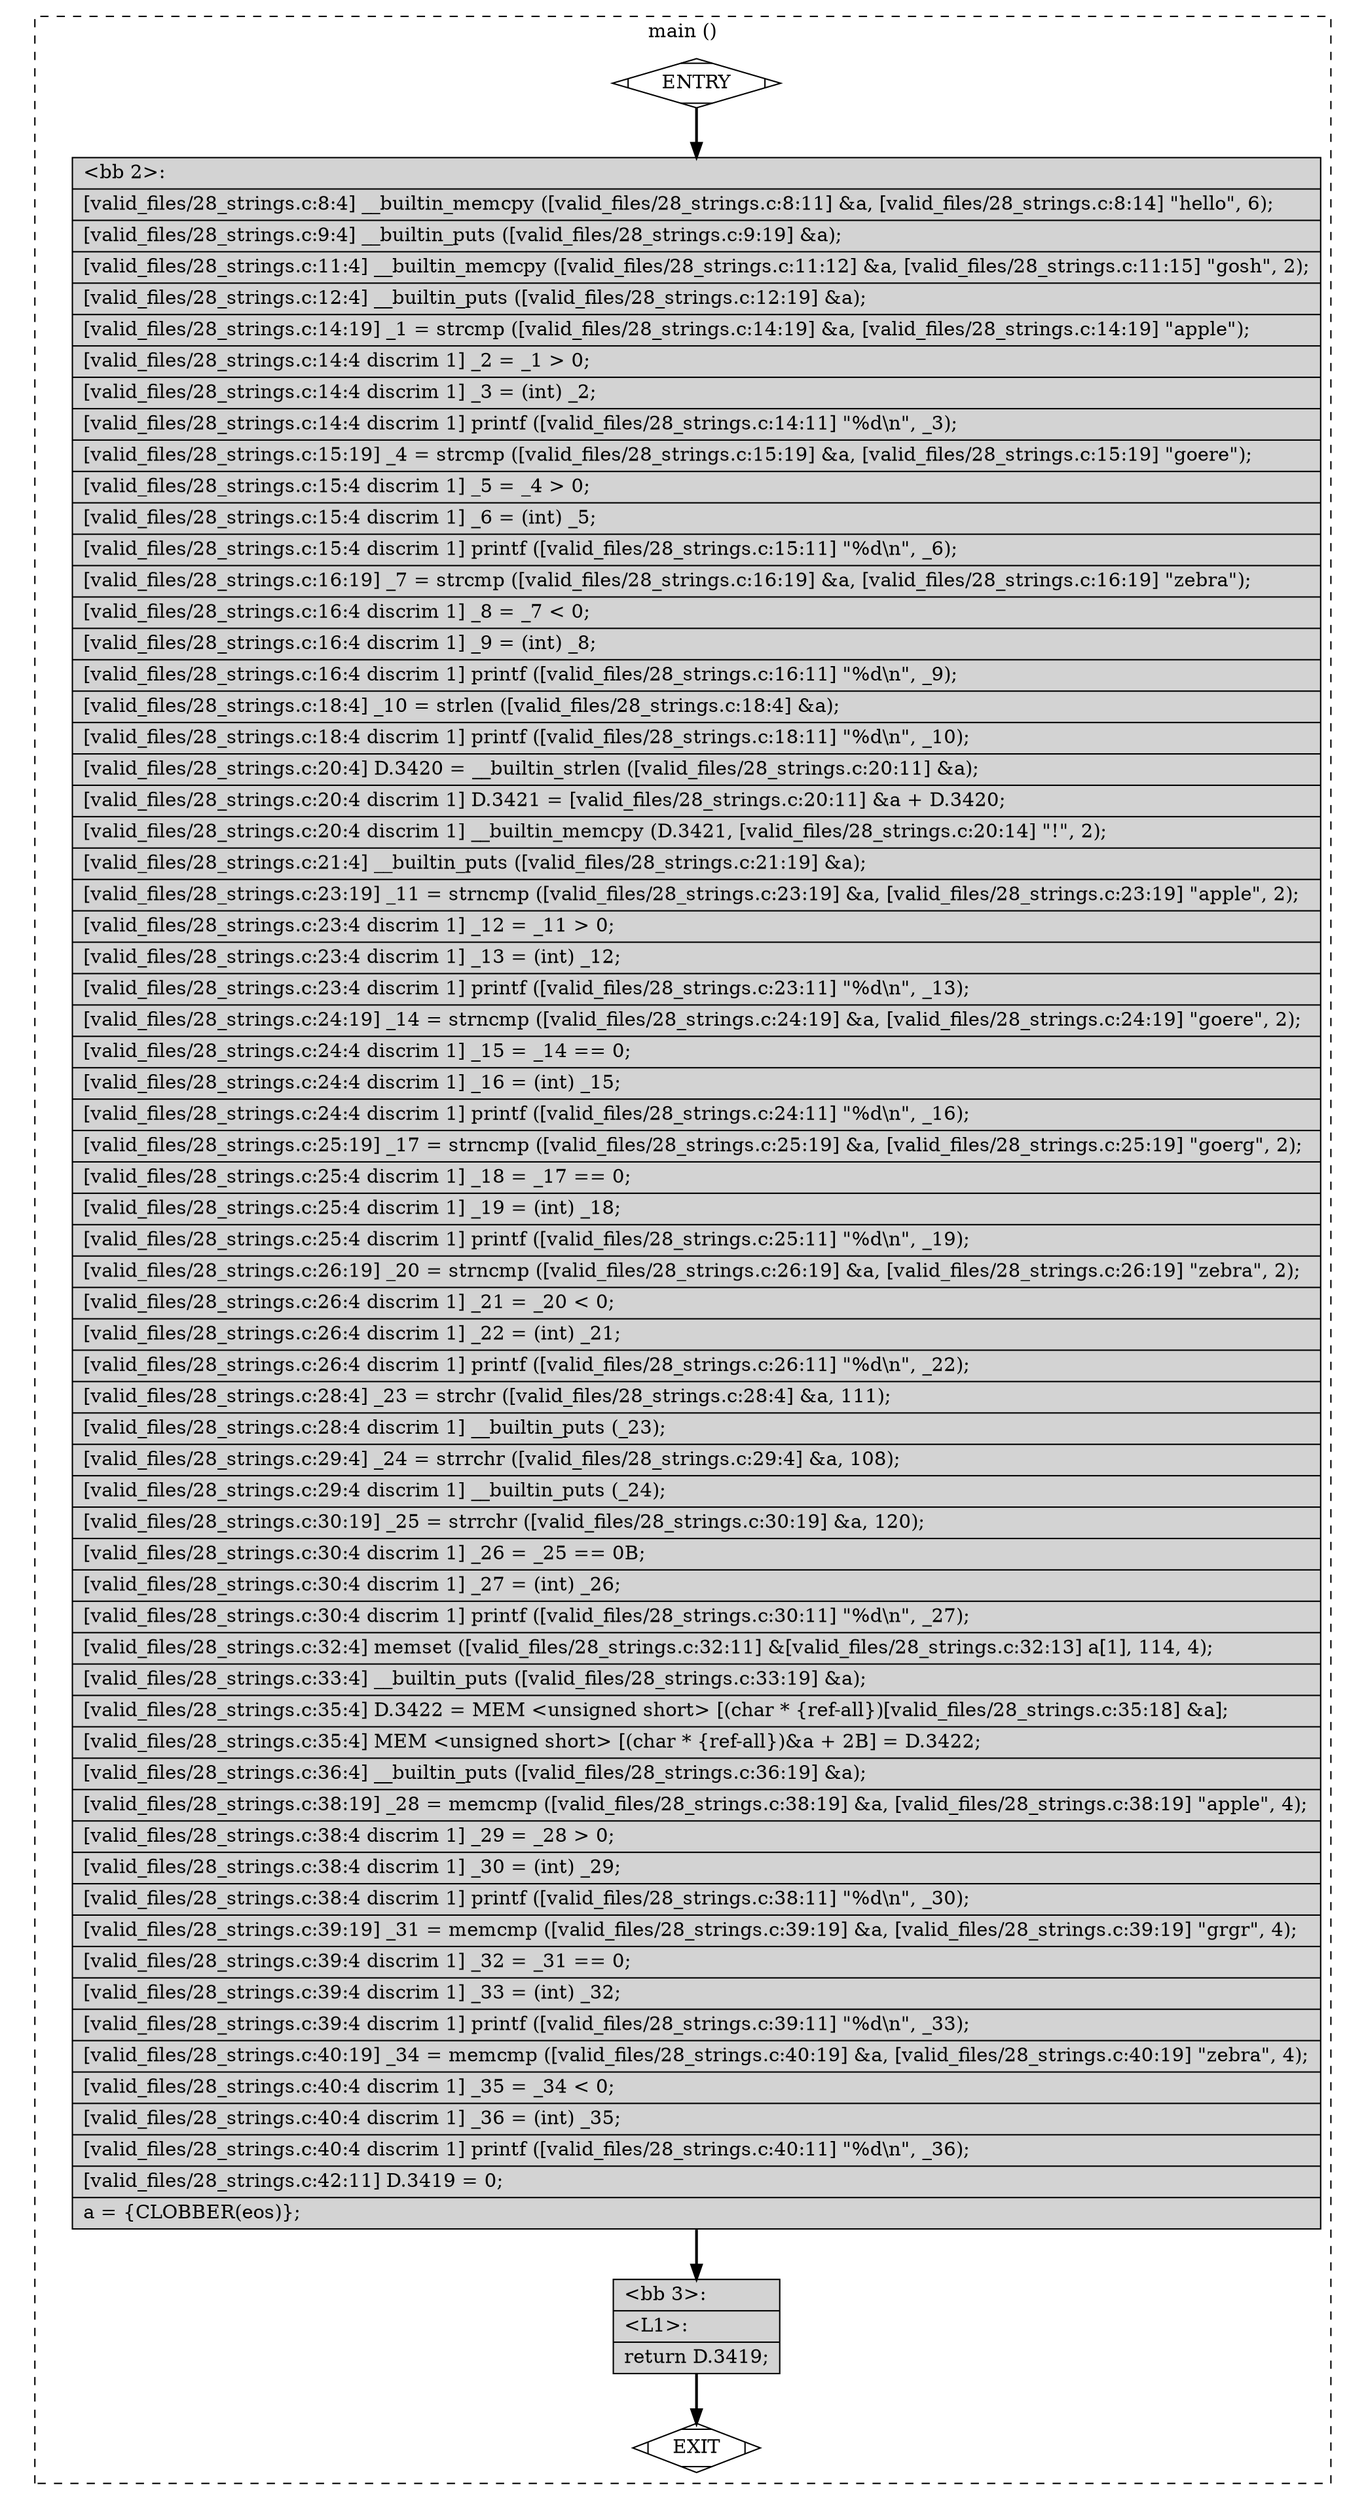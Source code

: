 digraph "a-28_strings.c.015t.cfg" {
overlap=false;
subgraph "cluster_main" {
	style="dashed";
	color="black";
	label="main ()";
	fn_0_basic_block_0 [shape=Mdiamond,style=filled,fillcolor=white,label="ENTRY"];

	fn_0_basic_block_1 [shape=Mdiamond,style=filled,fillcolor=white,label="EXIT"];

	fn_0_basic_block_2 [shape=record,style=filled,fillcolor=lightgrey,label="{\<bb\ 2\>:\l\
|[valid_files/28_strings.c:8:4]\ __builtin_memcpy\ ([valid_files/28_strings.c:8:11]\ &a,\ [valid_files/28_strings.c:8:14]\ \"hello\",\ 6);\l\
|[valid_files/28_strings.c:9:4]\ __builtin_puts\ ([valid_files/28_strings.c:9:19]\ &a);\l\
|[valid_files/28_strings.c:11:4]\ __builtin_memcpy\ ([valid_files/28_strings.c:11:12]\ &a,\ [valid_files/28_strings.c:11:15]\ \"gosh\",\ 2);\l\
|[valid_files/28_strings.c:12:4]\ __builtin_puts\ ([valid_files/28_strings.c:12:19]\ &a);\l\
|[valid_files/28_strings.c:14:19]\ _1\ =\ strcmp\ ([valid_files/28_strings.c:14:19]\ &a,\ [valid_files/28_strings.c:14:19]\ \"apple\");\l\
|[valid_files/28_strings.c:14:4\ discrim\ 1]\ _2\ =\ _1\ \>\ 0;\l\
|[valid_files/28_strings.c:14:4\ discrim\ 1]\ _3\ =\ (int)\ _2;\l\
|[valid_files/28_strings.c:14:4\ discrim\ 1]\ printf\ ([valid_files/28_strings.c:14:11]\ \"%d\\n\",\ _3);\l\
|[valid_files/28_strings.c:15:19]\ _4\ =\ strcmp\ ([valid_files/28_strings.c:15:19]\ &a,\ [valid_files/28_strings.c:15:19]\ \"goere\");\l\
|[valid_files/28_strings.c:15:4\ discrim\ 1]\ _5\ =\ _4\ \>\ 0;\l\
|[valid_files/28_strings.c:15:4\ discrim\ 1]\ _6\ =\ (int)\ _5;\l\
|[valid_files/28_strings.c:15:4\ discrim\ 1]\ printf\ ([valid_files/28_strings.c:15:11]\ \"%d\\n\",\ _6);\l\
|[valid_files/28_strings.c:16:19]\ _7\ =\ strcmp\ ([valid_files/28_strings.c:16:19]\ &a,\ [valid_files/28_strings.c:16:19]\ \"zebra\");\l\
|[valid_files/28_strings.c:16:4\ discrim\ 1]\ _8\ =\ _7\ \<\ 0;\l\
|[valid_files/28_strings.c:16:4\ discrim\ 1]\ _9\ =\ (int)\ _8;\l\
|[valid_files/28_strings.c:16:4\ discrim\ 1]\ printf\ ([valid_files/28_strings.c:16:11]\ \"%d\\n\",\ _9);\l\
|[valid_files/28_strings.c:18:4]\ _10\ =\ strlen\ ([valid_files/28_strings.c:18:4]\ &a);\l\
|[valid_files/28_strings.c:18:4\ discrim\ 1]\ printf\ ([valid_files/28_strings.c:18:11]\ \"%d\\n\",\ _10);\l\
|[valid_files/28_strings.c:20:4]\ D.3420\ =\ __builtin_strlen\ ([valid_files/28_strings.c:20:11]\ &a);\l\
|[valid_files/28_strings.c:20:4\ discrim\ 1]\ D.3421\ =\ [valid_files/28_strings.c:20:11]\ &a\ +\ D.3420;\l\
|[valid_files/28_strings.c:20:4\ discrim\ 1]\ __builtin_memcpy\ (D.3421,\ [valid_files/28_strings.c:20:14]\ \"!\",\ 2);\l\
|[valid_files/28_strings.c:21:4]\ __builtin_puts\ ([valid_files/28_strings.c:21:19]\ &a);\l\
|[valid_files/28_strings.c:23:19]\ _11\ =\ strncmp\ ([valid_files/28_strings.c:23:19]\ &a,\ [valid_files/28_strings.c:23:19]\ \"apple\",\ 2);\l\
|[valid_files/28_strings.c:23:4\ discrim\ 1]\ _12\ =\ _11\ \>\ 0;\l\
|[valid_files/28_strings.c:23:4\ discrim\ 1]\ _13\ =\ (int)\ _12;\l\
|[valid_files/28_strings.c:23:4\ discrim\ 1]\ printf\ ([valid_files/28_strings.c:23:11]\ \"%d\\n\",\ _13);\l\
|[valid_files/28_strings.c:24:19]\ _14\ =\ strncmp\ ([valid_files/28_strings.c:24:19]\ &a,\ [valid_files/28_strings.c:24:19]\ \"goere\",\ 2);\l\
|[valid_files/28_strings.c:24:4\ discrim\ 1]\ _15\ =\ _14\ ==\ 0;\l\
|[valid_files/28_strings.c:24:4\ discrim\ 1]\ _16\ =\ (int)\ _15;\l\
|[valid_files/28_strings.c:24:4\ discrim\ 1]\ printf\ ([valid_files/28_strings.c:24:11]\ \"%d\\n\",\ _16);\l\
|[valid_files/28_strings.c:25:19]\ _17\ =\ strncmp\ ([valid_files/28_strings.c:25:19]\ &a,\ [valid_files/28_strings.c:25:19]\ \"goerg\",\ 2);\l\
|[valid_files/28_strings.c:25:4\ discrim\ 1]\ _18\ =\ _17\ ==\ 0;\l\
|[valid_files/28_strings.c:25:4\ discrim\ 1]\ _19\ =\ (int)\ _18;\l\
|[valid_files/28_strings.c:25:4\ discrim\ 1]\ printf\ ([valid_files/28_strings.c:25:11]\ \"%d\\n\",\ _19);\l\
|[valid_files/28_strings.c:26:19]\ _20\ =\ strncmp\ ([valid_files/28_strings.c:26:19]\ &a,\ [valid_files/28_strings.c:26:19]\ \"zebra\",\ 2);\l\
|[valid_files/28_strings.c:26:4\ discrim\ 1]\ _21\ =\ _20\ \<\ 0;\l\
|[valid_files/28_strings.c:26:4\ discrim\ 1]\ _22\ =\ (int)\ _21;\l\
|[valid_files/28_strings.c:26:4\ discrim\ 1]\ printf\ ([valid_files/28_strings.c:26:11]\ \"%d\\n\",\ _22);\l\
|[valid_files/28_strings.c:28:4]\ _23\ =\ strchr\ ([valid_files/28_strings.c:28:4]\ &a,\ 111);\l\
|[valid_files/28_strings.c:28:4\ discrim\ 1]\ __builtin_puts\ (_23);\l\
|[valid_files/28_strings.c:29:4]\ _24\ =\ strrchr\ ([valid_files/28_strings.c:29:4]\ &a,\ 108);\l\
|[valid_files/28_strings.c:29:4\ discrim\ 1]\ __builtin_puts\ (_24);\l\
|[valid_files/28_strings.c:30:19]\ _25\ =\ strrchr\ ([valid_files/28_strings.c:30:19]\ &a,\ 120);\l\
|[valid_files/28_strings.c:30:4\ discrim\ 1]\ _26\ =\ _25\ ==\ 0B;\l\
|[valid_files/28_strings.c:30:4\ discrim\ 1]\ _27\ =\ (int)\ _26;\l\
|[valid_files/28_strings.c:30:4\ discrim\ 1]\ printf\ ([valid_files/28_strings.c:30:11]\ \"%d\\n\",\ _27);\l\
|[valid_files/28_strings.c:32:4]\ memset\ ([valid_files/28_strings.c:32:11]\ &[valid_files/28_strings.c:32:13]\ a[1],\ 114,\ 4);\l\
|[valid_files/28_strings.c:33:4]\ __builtin_puts\ ([valid_files/28_strings.c:33:19]\ &a);\l\
|[valid_files/28_strings.c:35:4]\ D.3422\ =\ MEM\ \<unsigned\ short\>\ [(char\ *\ \{ref-all\})[valid_files/28_strings.c:35:18]\ &a];\l\
|[valid_files/28_strings.c:35:4]\ MEM\ \<unsigned\ short\>\ [(char\ *\ \{ref-all\})&a\ +\ 2B]\ =\ D.3422;\l\
|[valid_files/28_strings.c:36:4]\ __builtin_puts\ ([valid_files/28_strings.c:36:19]\ &a);\l\
|[valid_files/28_strings.c:38:19]\ _28\ =\ memcmp\ ([valid_files/28_strings.c:38:19]\ &a,\ [valid_files/28_strings.c:38:19]\ \"apple\",\ 4);\l\
|[valid_files/28_strings.c:38:4\ discrim\ 1]\ _29\ =\ _28\ \>\ 0;\l\
|[valid_files/28_strings.c:38:4\ discrim\ 1]\ _30\ =\ (int)\ _29;\l\
|[valid_files/28_strings.c:38:4\ discrim\ 1]\ printf\ ([valid_files/28_strings.c:38:11]\ \"%d\\n\",\ _30);\l\
|[valid_files/28_strings.c:39:19]\ _31\ =\ memcmp\ ([valid_files/28_strings.c:39:19]\ &a,\ [valid_files/28_strings.c:39:19]\ \"grgr\",\ 4);\l\
|[valid_files/28_strings.c:39:4\ discrim\ 1]\ _32\ =\ _31\ ==\ 0;\l\
|[valid_files/28_strings.c:39:4\ discrim\ 1]\ _33\ =\ (int)\ _32;\l\
|[valid_files/28_strings.c:39:4\ discrim\ 1]\ printf\ ([valid_files/28_strings.c:39:11]\ \"%d\\n\",\ _33);\l\
|[valid_files/28_strings.c:40:19]\ _34\ =\ memcmp\ ([valid_files/28_strings.c:40:19]\ &a,\ [valid_files/28_strings.c:40:19]\ \"zebra\",\ 4);\l\
|[valid_files/28_strings.c:40:4\ discrim\ 1]\ _35\ =\ _34\ \<\ 0;\l\
|[valid_files/28_strings.c:40:4\ discrim\ 1]\ _36\ =\ (int)\ _35;\l\
|[valid_files/28_strings.c:40:4\ discrim\ 1]\ printf\ ([valid_files/28_strings.c:40:11]\ \"%d\\n\",\ _36);\l\
|[valid_files/28_strings.c:42:11]\ D.3419\ =\ 0;\l\
|a\ =\ \{CLOBBER(eos)\};\l\
}"];

	fn_0_basic_block_3 [shape=record,style=filled,fillcolor=lightgrey,label="{\<bb\ 3\>:\l\
|\<L1\>:\l\
|return\ D.3419;\l\
}"];

	fn_0_basic_block_0:s -> fn_0_basic_block_2:n [style="solid,bold",color=black,weight=100,constraint=true];
	fn_0_basic_block_2:s -> fn_0_basic_block_3:n [style="solid,bold",color=black,weight=100,constraint=true];
	fn_0_basic_block_3:s -> fn_0_basic_block_1:n [style="solid,bold",color=black,weight=10,constraint=true];
	fn_0_basic_block_0:s -> fn_0_basic_block_1:n [style="invis",constraint=true];
}
}
